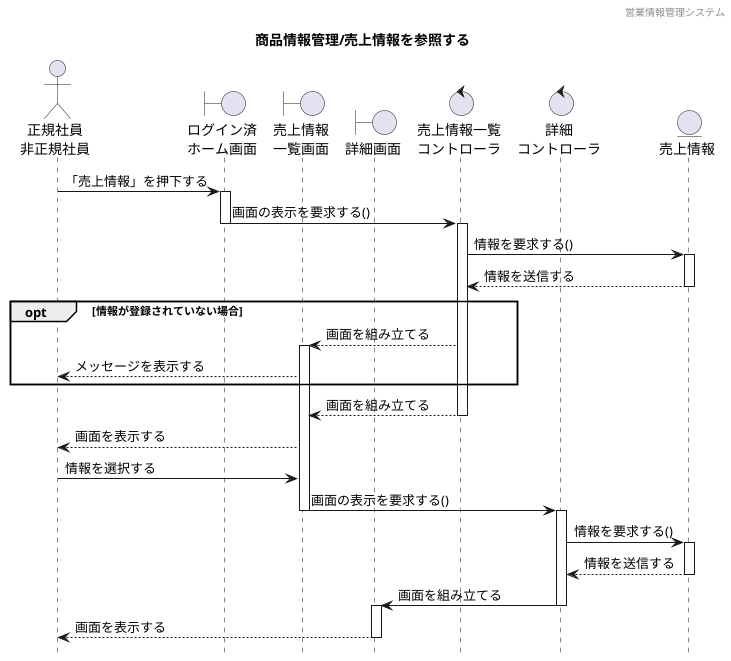 @startuml ../../images/売上/売上情報管理_参照

hide footbox
header 営業情報管理システム
title 商品情報管理/売上情報を参照する

' actor "" as a
actor "正規社員\n非正規社員" as a1

' boundary "" as b
boundary "ログイン済\nホーム画面" as b1
boundary "売上情報\n一覧画面" as b2
boundary "詳細画面" as b3

' control "" as c
control "売上情報一覧\nコントローラ" as c1
control "詳細\nコントローラ" as c2

' entity "" as e
entity "売上情報" as e1

a1 -> b1 : 「売上情報」を押下する
activate b1
b1 -> c1 : 画面の表示を要求する()
deactivate b1
activate c1
c1 -> e1 : 情報を要求する()
activate e1
e1 --> c1 : 情報を送信する
deactivate e1
opt 情報が登録されていない場合
c1 --> b2 : 画面を組み立てる
activate b2
b2 --> a1 : メッセージを表示する
end
c1 --> b2 : 画面を組み立てる
deactivate c1
b2 --> a1 : 画面を表示する
a1 -> b2 : 情報を選択する
b2 -> c2 : 画面の表示を要求する()
deactivate b2
activate c2
c2 -> e1 : 情報を要求する()
activate e1
e1 --> c2 : 情報を送信する
deactivate e1
c2 -> b3 : 画面を組み立てる
deactivate c2 
activate b3
b3 --> a1 : 画面を表示する
deactivate b3


@enduml